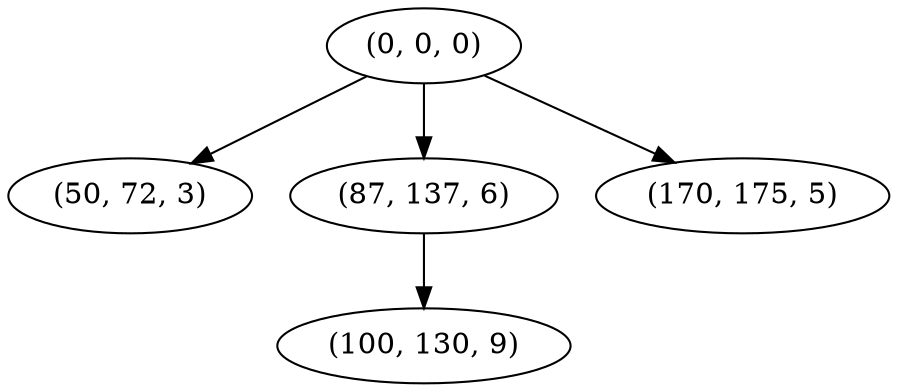 digraph tree {
    "(0, 0, 0)";
    "(50, 72, 3)";
    "(87, 137, 6)";
    "(100, 130, 9)";
    "(170, 175, 5)";
    "(0, 0, 0)" -> "(50, 72, 3)";
    "(0, 0, 0)" -> "(87, 137, 6)";
    "(0, 0, 0)" -> "(170, 175, 5)";
    "(87, 137, 6)" -> "(100, 130, 9)";
}
